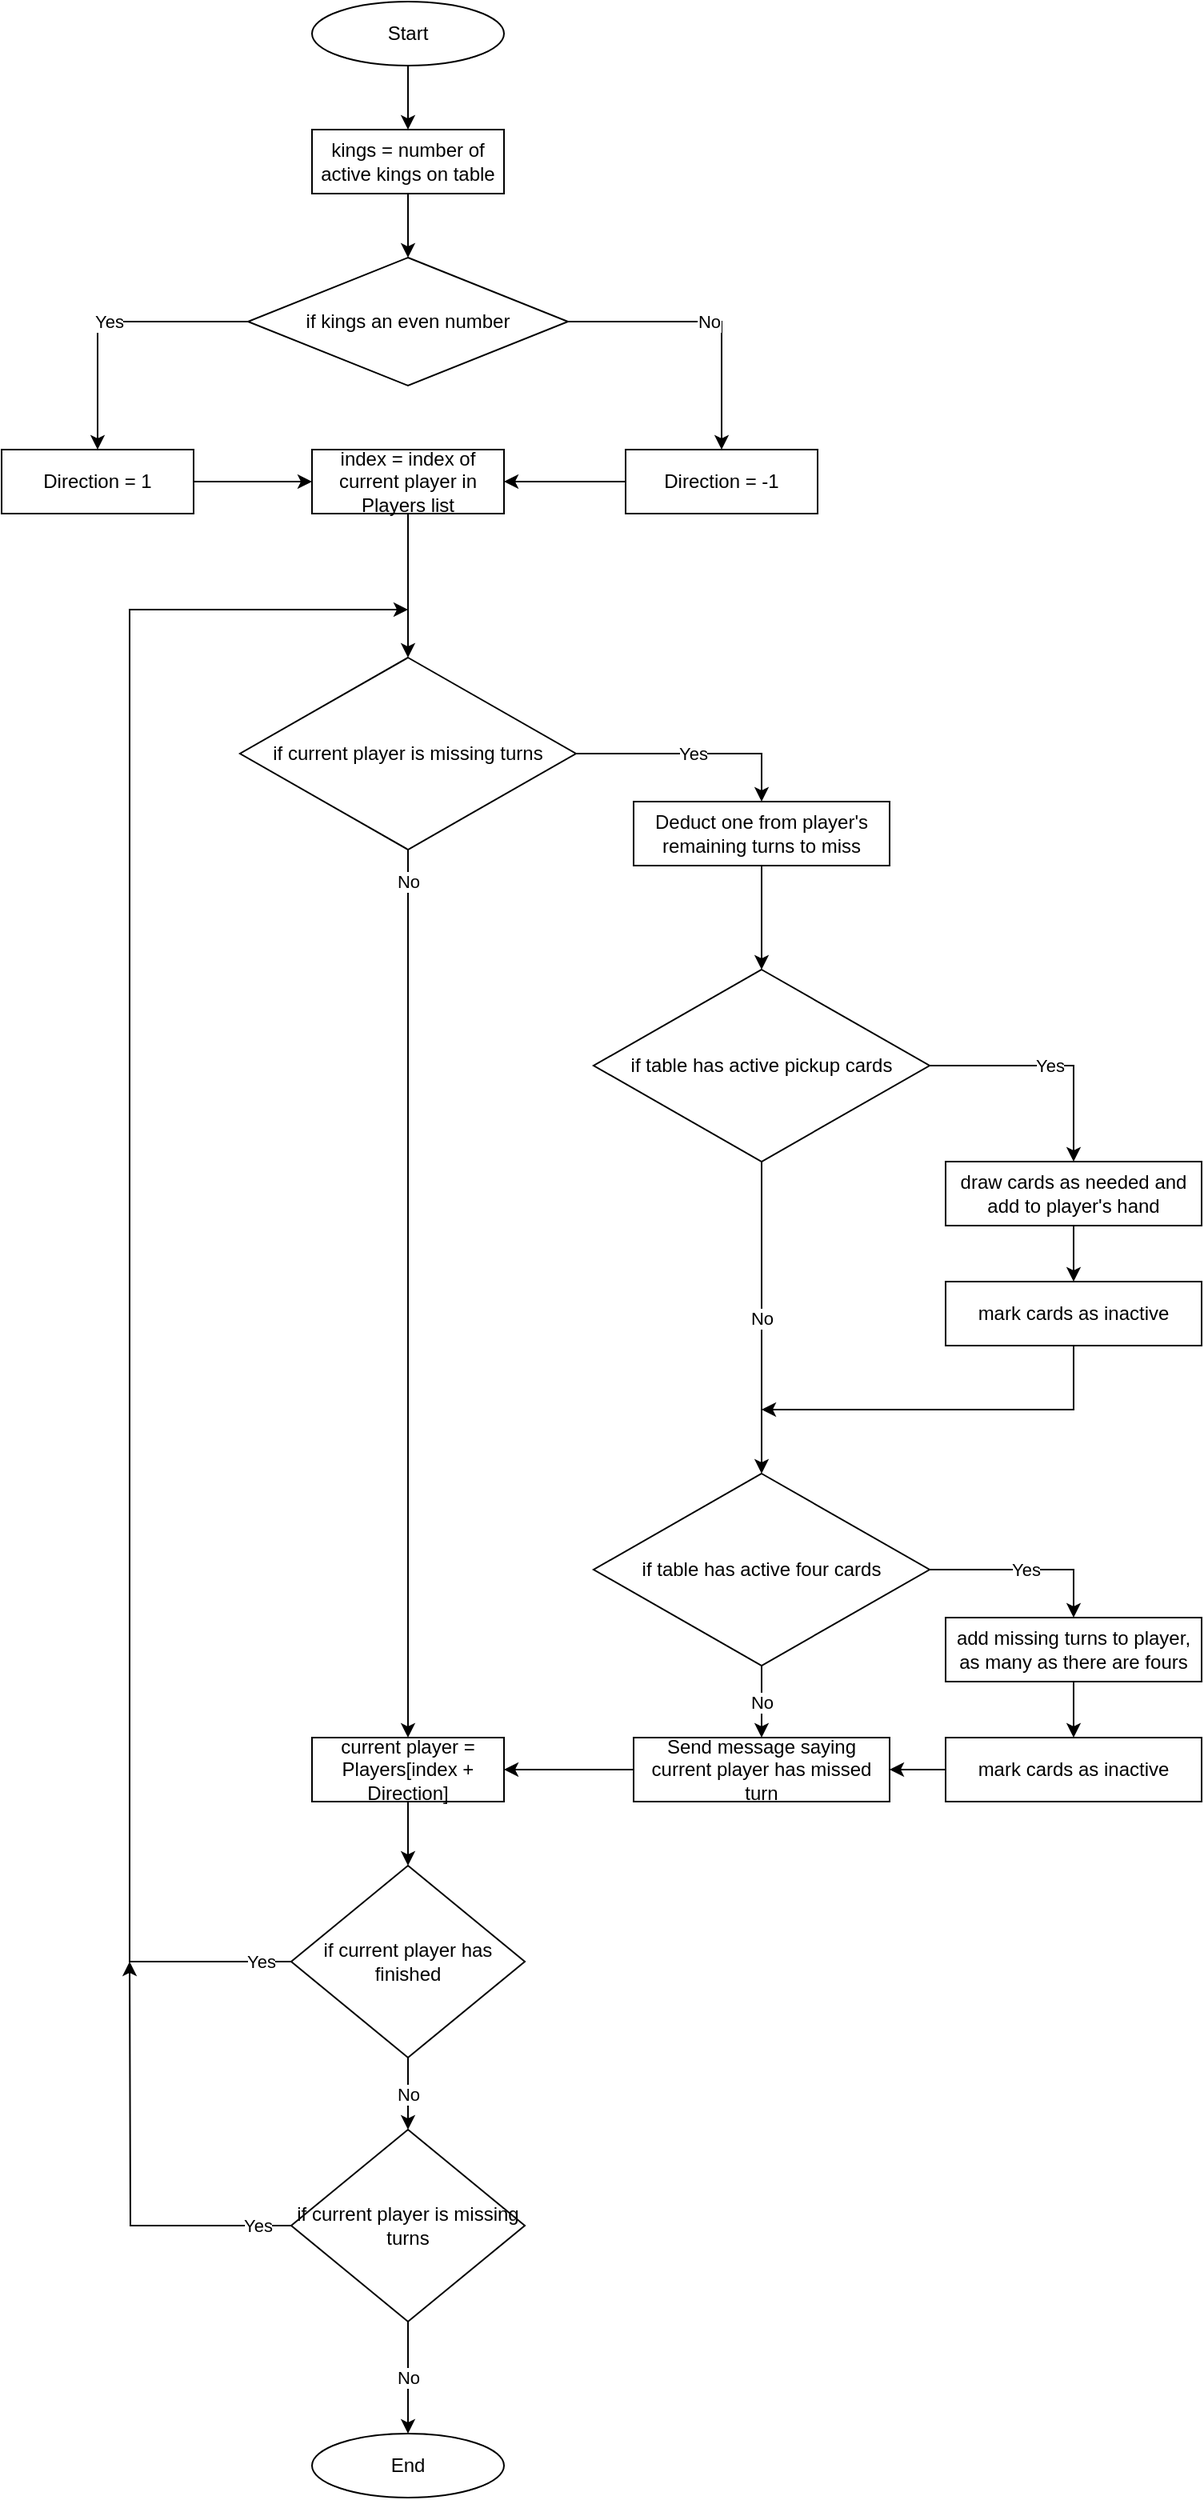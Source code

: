 <mxfile version="13.10.0" type="device"><diagram id="op-Rb_fs7BjsOYeGUHlu" name="Page-1"><mxGraphModel dx="2170" dy="1205" grid="1" gridSize="10" guides="1" tooltips="1" connect="1" arrows="1" fold="1" page="1" pageScale="1" pageWidth="827" pageHeight="1169" math="0" shadow="0"><root><mxCell id="0"/><mxCell id="1" parent="0"/><mxCell id="Jl3GLTvnCQssU-4S3MjT-3" style="edgeStyle=orthogonalEdgeStyle;rounded=0;orthogonalLoop=1;jettySize=auto;html=1;entryX=0.5;entryY=0;entryDx=0;entryDy=0;" edge="1" parent="1" source="Jl3GLTvnCQssU-4S3MjT-1" target="Jl3GLTvnCQssU-4S3MjT-2"><mxGeometry relative="1" as="geometry"/></mxCell><mxCell id="Jl3GLTvnCQssU-4S3MjT-1" value="Start" style="ellipse;whiteSpace=wrap;html=1;" vertex="1" parent="1"><mxGeometry x="354" y="40" width="120" height="40" as="geometry"/></mxCell><mxCell id="Jl3GLTvnCQssU-4S3MjT-5" style="edgeStyle=orthogonalEdgeStyle;rounded=0;orthogonalLoop=1;jettySize=auto;html=1;entryX=0.5;entryY=0;entryDx=0;entryDy=0;" edge="1" parent="1" source="Jl3GLTvnCQssU-4S3MjT-2" target="Jl3GLTvnCQssU-4S3MjT-4"><mxGeometry relative="1" as="geometry"/></mxCell><mxCell id="Jl3GLTvnCQssU-4S3MjT-2" value="kings = number of active kings on table" style="rounded=0;whiteSpace=wrap;html=1;" vertex="1" parent="1"><mxGeometry x="354" y="120" width="120" height="40" as="geometry"/></mxCell><mxCell id="Jl3GLTvnCQssU-4S3MjT-8" value="No" style="edgeStyle=orthogonalEdgeStyle;rounded=0;orthogonalLoop=1;jettySize=auto;html=1;entryX=0.5;entryY=0;entryDx=0;entryDy=0;" edge="1" parent="1" source="Jl3GLTvnCQssU-4S3MjT-4" target="Jl3GLTvnCQssU-4S3MjT-7"><mxGeometry relative="1" as="geometry"/></mxCell><mxCell id="Jl3GLTvnCQssU-4S3MjT-9" value="Yes" style="edgeStyle=orthogonalEdgeStyle;rounded=0;orthogonalLoop=1;jettySize=auto;html=1;entryX=0.5;entryY=0;entryDx=0;entryDy=0;" edge="1" parent="1" source="Jl3GLTvnCQssU-4S3MjT-4" target="Jl3GLTvnCQssU-4S3MjT-6"><mxGeometry relative="1" as="geometry"/></mxCell><mxCell id="Jl3GLTvnCQssU-4S3MjT-4" value="if kings an even number" style="rhombus;whiteSpace=wrap;html=1;" vertex="1" parent="1"><mxGeometry x="314" y="200" width="200" height="80" as="geometry"/></mxCell><mxCell id="Jl3GLTvnCQssU-4S3MjT-41" style="edgeStyle=orthogonalEdgeStyle;rounded=0;orthogonalLoop=1;jettySize=auto;html=1;entryX=0;entryY=0.5;entryDx=0;entryDy=0;" edge="1" parent="1" source="Jl3GLTvnCQssU-4S3MjT-6" target="Jl3GLTvnCQssU-4S3MjT-10"><mxGeometry relative="1" as="geometry"/></mxCell><mxCell id="Jl3GLTvnCQssU-4S3MjT-6" value="Direction = 1" style="rounded=0;whiteSpace=wrap;html=1;" vertex="1" parent="1"><mxGeometry x="160" y="320" width="120" height="40" as="geometry"/></mxCell><mxCell id="Jl3GLTvnCQssU-4S3MjT-42" style="edgeStyle=orthogonalEdgeStyle;rounded=0;orthogonalLoop=1;jettySize=auto;html=1;entryX=1;entryY=0.5;entryDx=0;entryDy=0;" edge="1" parent="1" source="Jl3GLTvnCQssU-4S3MjT-7" target="Jl3GLTvnCQssU-4S3MjT-10"><mxGeometry relative="1" as="geometry"/></mxCell><mxCell id="Jl3GLTvnCQssU-4S3MjT-7" value="Direction = -1" style="rounded=0;whiteSpace=wrap;html=1;" vertex="1" parent="1"><mxGeometry x="550" y="320" width="120" height="40" as="geometry"/></mxCell><mxCell id="Jl3GLTvnCQssU-4S3MjT-17" style="edgeStyle=orthogonalEdgeStyle;rounded=0;orthogonalLoop=1;jettySize=auto;html=1;exitX=0.5;exitY=1;exitDx=0;exitDy=0;entryX=0.5;entryY=0;entryDx=0;entryDy=0;" edge="1" parent="1" source="Jl3GLTvnCQssU-4S3MjT-10" target="Jl3GLTvnCQssU-4S3MjT-16"><mxGeometry relative="1" as="geometry"><mxPoint x="414" y="370" as="targetPoint"/></mxGeometry></mxCell><mxCell id="Jl3GLTvnCQssU-4S3MjT-10" value="index = index of current player in Players list" style="rounded=0;whiteSpace=wrap;html=1;" vertex="1" parent="1"><mxGeometry x="354" y="320" width="120" height="40" as="geometry"/></mxCell><mxCell id="Jl3GLTvnCQssU-4S3MjT-43" value="Yes" style="edgeStyle=orthogonalEdgeStyle;rounded=0;orthogonalLoop=1;jettySize=auto;html=1;" edge="1" parent="1" source="Jl3GLTvnCQssU-4S3MjT-12"><mxGeometry x="-0.963" relative="1" as="geometry"><mxPoint x="414" y="420" as="targetPoint"/><Array as="points"><mxPoint x="240" y="1265"/><mxPoint x="240" y="420"/></Array><mxPoint x="1" as="offset"/></mxGeometry></mxCell><mxCell id="Jl3GLTvnCQssU-4S3MjT-45" value="No" style="edgeStyle=orthogonalEdgeStyle;rounded=0;orthogonalLoop=1;jettySize=auto;html=1;entryX=0.5;entryY=0;entryDx=0;entryDy=0;" edge="1" parent="1" source="Jl3GLTvnCQssU-4S3MjT-12" target="Jl3GLTvnCQssU-4S3MjT-44"><mxGeometry relative="1" as="geometry"/></mxCell><mxCell id="Jl3GLTvnCQssU-4S3MjT-12" value="if current player has finished" style="rhombus;whiteSpace=wrap;html=1;" vertex="1" parent="1"><mxGeometry x="341" y="1205" width="146" height="120" as="geometry"/></mxCell><mxCell id="Jl3GLTvnCQssU-4S3MjT-15" style="edgeStyle=orthogonalEdgeStyle;rounded=0;orthogonalLoop=1;jettySize=auto;html=1;entryX=0.5;entryY=0;entryDx=0;entryDy=0;" edge="1" parent="1" source="Jl3GLTvnCQssU-4S3MjT-13" target="Jl3GLTvnCQssU-4S3MjT-12"><mxGeometry relative="1" as="geometry"/></mxCell><mxCell id="Jl3GLTvnCQssU-4S3MjT-13" value="current player = Players[index + Direction]" style="rounded=0;whiteSpace=wrap;html=1;" vertex="1" parent="1"><mxGeometry x="354" y="1125" width="120" height="40" as="geometry"/></mxCell><mxCell id="Jl3GLTvnCQssU-4S3MjT-18" value="Yes" style="edgeStyle=orthogonalEdgeStyle;rounded=0;orthogonalLoop=1;jettySize=auto;html=1;entryX=0.5;entryY=0;entryDx=0;entryDy=0;" edge="1" parent="1" source="Jl3GLTvnCQssU-4S3MjT-16" target="Jl3GLTvnCQssU-4S3MjT-23"><mxGeometry relative="1" as="geometry"><mxPoint x="650" y="540" as="targetPoint"/></mxGeometry></mxCell><mxCell id="Jl3GLTvnCQssU-4S3MjT-39" value="No" style="edgeStyle=orthogonalEdgeStyle;rounded=0;orthogonalLoop=1;jettySize=auto;html=1;entryX=0.5;entryY=0;entryDx=0;entryDy=0;" edge="1" parent="1" source="Jl3GLTvnCQssU-4S3MjT-16" target="Jl3GLTvnCQssU-4S3MjT-13"><mxGeometry x="-0.928" relative="1" as="geometry"><mxPoint as="offset"/></mxGeometry></mxCell><mxCell id="Jl3GLTvnCQssU-4S3MjT-16" value="if current player is missing turns" style="rhombus;whiteSpace=wrap;html=1;" vertex="1" parent="1"><mxGeometry x="309" y="450" width="210" height="120" as="geometry"/></mxCell><mxCell id="Jl3GLTvnCQssU-4S3MjT-26" style="edgeStyle=orthogonalEdgeStyle;rounded=0;orthogonalLoop=1;jettySize=auto;html=1;entryX=0.5;entryY=0;entryDx=0;entryDy=0;" edge="1" parent="1" source="Jl3GLTvnCQssU-4S3MjT-19" target="Jl3GLTvnCQssU-4S3MjT-25"><mxGeometry relative="1" as="geometry"/></mxCell><mxCell id="Jl3GLTvnCQssU-4S3MjT-19" value="draw cards as needed and add to player's hand" style="rounded=0;whiteSpace=wrap;html=1;" vertex="1" parent="1"><mxGeometry x="750" y="765" width="160" height="40" as="geometry"/></mxCell><mxCell id="Jl3GLTvnCQssU-4S3MjT-22" value="Yes" style="edgeStyle=orthogonalEdgeStyle;rounded=0;orthogonalLoop=1;jettySize=auto;html=1;entryX=0.5;entryY=0;entryDx=0;entryDy=0;" edge="1" parent="1" source="Jl3GLTvnCQssU-4S3MjT-20" target="Jl3GLTvnCQssU-4S3MjT-19"><mxGeometry relative="1" as="geometry"/></mxCell><mxCell id="Jl3GLTvnCQssU-4S3MjT-27" value="No" style="edgeStyle=orthogonalEdgeStyle;rounded=0;orthogonalLoop=1;jettySize=auto;html=1;entryX=0.5;entryY=0;entryDx=0;entryDy=0;" edge="1" parent="1" source="Jl3GLTvnCQssU-4S3MjT-20" target="Jl3GLTvnCQssU-4S3MjT-31"><mxGeometry relative="1" as="geometry"><mxPoint x="635.0" y="900" as="targetPoint"/></mxGeometry></mxCell><mxCell id="Jl3GLTvnCQssU-4S3MjT-20" value="if table has active pickup cards" style="rhombus;whiteSpace=wrap;html=1;" vertex="1" parent="1"><mxGeometry x="530" y="645" width="210" height="120" as="geometry"/></mxCell><mxCell id="Jl3GLTvnCQssU-4S3MjT-24" style="edgeStyle=orthogonalEdgeStyle;rounded=0;orthogonalLoop=1;jettySize=auto;html=1;entryX=0.5;entryY=0;entryDx=0;entryDy=0;" edge="1" parent="1" source="Jl3GLTvnCQssU-4S3MjT-23" target="Jl3GLTvnCQssU-4S3MjT-20"><mxGeometry relative="1" as="geometry"/></mxCell><mxCell id="Jl3GLTvnCQssU-4S3MjT-23" value="Deduct one from player's remaining turns to miss" style="rounded=0;whiteSpace=wrap;html=1;" vertex="1" parent="1"><mxGeometry x="555" y="540" width="160" height="40" as="geometry"/></mxCell><mxCell id="Jl3GLTvnCQssU-4S3MjT-30" style="edgeStyle=orthogonalEdgeStyle;rounded=0;orthogonalLoop=1;jettySize=auto;html=1;exitX=0.5;exitY=1;exitDx=0;exitDy=0;" edge="1" parent="1" source="Jl3GLTvnCQssU-4S3MjT-25"><mxGeometry relative="1" as="geometry"><mxPoint x="825" y="880" as="sourcePoint"/><mxPoint x="635" y="920" as="targetPoint"/><Array as="points"><mxPoint x="830" y="920"/></Array></mxGeometry></mxCell><mxCell id="Jl3GLTvnCQssU-4S3MjT-25" value="mark cards as inactive" style="rounded=0;whiteSpace=wrap;html=1;" vertex="1" parent="1"><mxGeometry x="750" y="840" width="160" height="40" as="geometry"/></mxCell><mxCell id="Jl3GLTvnCQssU-4S3MjT-34" value="Yes" style="edgeStyle=orthogonalEdgeStyle;rounded=0;orthogonalLoop=1;jettySize=auto;html=1;entryX=0.5;entryY=0;entryDx=0;entryDy=0;" edge="1" parent="1" source="Jl3GLTvnCQssU-4S3MjT-31" target="Jl3GLTvnCQssU-4S3MjT-32"><mxGeometry relative="1" as="geometry"/></mxCell><mxCell id="Jl3GLTvnCQssU-4S3MjT-37" value="No" style="edgeStyle=orthogonalEdgeStyle;rounded=0;orthogonalLoop=1;jettySize=auto;html=1;entryX=0.5;entryY=0;entryDx=0;entryDy=0;" edge="1" parent="1" source="Jl3GLTvnCQssU-4S3MjT-31" target="Jl3GLTvnCQssU-4S3MjT-36"><mxGeometry relative="1" as="geometry"/></mxCell><mxCell id="Jl3GLTvnCQssU-4S3MjT-31" value="if table has active four cards" style="rhombus;whiteSpace=wrap;html=1;" vertex="1" parent="1"><mxGeometry x="530" y="960" width="210" height="120" as="geometry"/></mxCell><mxCell id="Jl3GLTvnCQssU-4S3MjT-35" style="edgeStyle=orthogonalEdgeStyle;rounded=0;orthogonalLoop=1;jettySize=auto;html=1;entryX=0.5;entryY=0;entryDx=0;entryDy=0;" edge="1" parent="1" source="Jl3GLTvnCQssU-4S3MjT-32" target="Jl3GLTvnCQssU-4S3MjT-33"><mxGeometry relative="1" as="geometry"/></mxCell><mxCell id="Jl3GLTvnCQssU-4S3MjT-32" value="add missing turns to player, as many as there are fours" style="rounded=0;whiteSpace=wrap;html=1;" vertex="1" parent="1"><mxGeometry x="750" y="1050" width="160" height="40" as="geometry"/></mxCell><mxCell id="Jl3GLTvnCQssU-4S3MjT-38" style="edgeStyle=orthogonalEdgeStyle;rounded=0;orthogonalLoop=1;jettySize=auto;html=1;entryX=1;entryY=0.5;entryDx=0;entryDy=0;" edge="1" parent="1" source="Jl3GLTvnCQssU-4S3MjT-33" target="Jl3GLTvnCQssU-4S3MjT-36"><mxGeometry relative="1" as="geometry"/></mxCell><mxCell id="Jl3GLTvnCQssU-4S3MjT-33" value="mark cards as inactive" style="rounded=0;whiteSpace=wrap;html=1;" vertex="1" parent="1"><mxGeometry x="750" y="1125" width="160" height="40" as="geometry"/></mxCell><mxCell id="Jl3GLTvnCQssU-4S3MjT-40" style="edgeStyle=orthogonalEdgeStyle;rounded=0;orthogonalLoop=1;jettySize=auto;html=1;entryX=1;entryY=0.5;entryDx=0;entryDy=0;" edge="1" parent="1" source="Jl3GLTvnCQssU-4S3MjT-36" target="Jl3GLTvnCQssU-4S3MjT-13"><mxGeometry relative="1" as="geometry"/></mxCell><mxCell id="Jl3GLTvnCQssU-4S3MjT-36" value="Send message saying current player has missed turn" style="rounded=0;whiteSpace=wrap;html=1;" vertex="1" parent="1"><mxGeometry x="555" y="1125" width="160" height="40" as="geometry"/></mxCell><mxCell id="Jl3GLTvnCQssU-4S3MjT-46" value="Yes" style="edgeStyle=orthogonalEdgeStyle;rounded=0;orthogonalLoop=1;jettySize=auto;html=1;" edge="1" parent="1" source="Jl3GLTvnCQssU-4S3MjT-44"><mxGeometry x="-0.842" relative="1" as="geometry"><mxPoint x="240" y="1265" as="targetPoint"/><mxPoint as="offset"/></mxGeometry></mxCell><mxCell id="Jl3GLTvnCQssU-4S3MjT-50" value="No" style="edgeStyle=orthogonalEdgeStyle;rounded=0;orthogonalLoop=1;jettySize=auto;html=1;entryX=0.5;entryY=0;entryDx=0;entryDy=0;" edge="1" parent="1" source="Jl3GLTvnCQssU-4S3MjT-44" target="Jl3GLTvnCQssU-4S3MjT-49"><mxGeometry relative="1" as="geometry"/></mxCell><mxCell id="Jl3GLTvnCQssU-4S3MjT-44" value="if current player is missing turns" style="rhombus;whiteSpace=wrap;html=1;" vertex="1" parent="1"><mxGeometry x="341" y="1370" width="146" height="120" as="geometry"/></mxCell><mxCell id="Jl3GLTvnCQssU-4S3MjT-49" value="End" style="ellipse;whiteSpace=wrap;html=1;" vertex="1" parent="1"><mxGeometry x="354" y="1560" width="120" height="40" as="geometry"/></mxCell></root></mxGraphModel></diagram></mxfile>